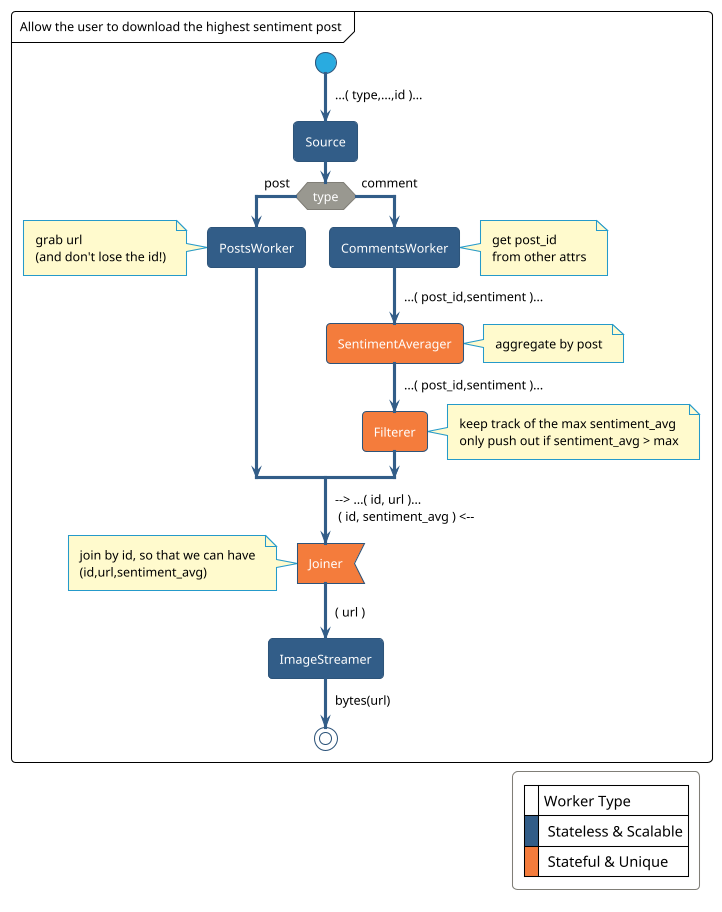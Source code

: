 @startuml
!theme sandstone

skinparam PartitionFontColor black
skinparam PartitionBorderColor black
skinparam ArrowFontColor black
skinparam LegendFontColor black
skinparam legendbackgroundcolor transparent
skinparam ConditionEndStyle hline
skinparam NoteBackgroundColor lemonchiffon
skinparam NoteFontColor black

partition "Allow the user to download the highest sentiment post" {
  start
  -> ...( type,...,id )...;
  :Source;
  if (type) then (post)
    :PostsWorker;
    note left
      grab url
      (and don't lose the id!)
    endnote
  else (comment)
    :CommentsWorker;
    note right
      get post_id
      from other attrs
    endnote
    -> ...( post_id,sentiment )...;
    #f47c3c :SentimentAverager;
    note right
      aggregate by post
    endnote
    -> ...( post_id,sentiment )...;
    #f47c3c :Filterer;
    note right
      keep track of the max sentiment_avg
      only push out if sentiment_avg > max
    endnote
  endif
  -> --> ...( id, url )... \n ( id, sentiment_avg ) <--;
  #f47c3c :Joiner<
    note left
      join by id, so that we can have
      (id,url,sentiment_avg)
    endnote
  -> ( url );
  :ImageStreamer;
  -> bytes(url);
  stop

  legend bottom right
      |= |Worker Type|
      |<#325d88>| Stateless & Scalable|
      |<#f47c3c>| Stateful & Unique|
  endlegend
}

@enduml


